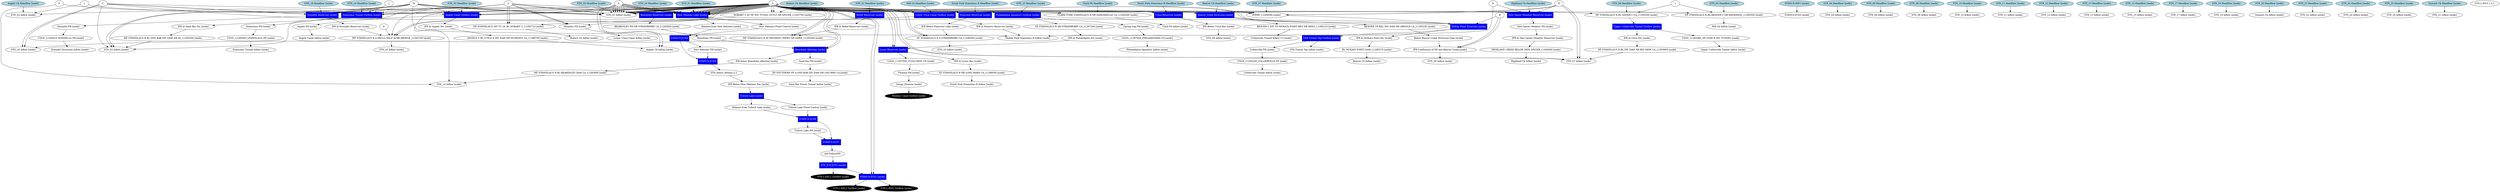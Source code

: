 // stanislaus
digraph stanislaus {
	"ANGELS C BL UTICA D DIV DAM NR MURPHYS CA_11298700 [node]" [fillcolor=white fontcolor=black shape=oval style=filled]
	"Angels Ck Headflow [node]" [fillcolor=lightblue fontcolor=black shape=oval style=filled]
	"Angels PH [node]" [fillcolor=white fontcolor=black shape=oval style=filled]
	"Angles Canal Outflow [node]" [fillcolor=blue fontcolor=white shape=rect style=filled]
	"AVERY_11294500 [node]" [fillcolor=white fontcolor=black shape=oval style=filled]
	"BEARDSLEY PH NR STRAWBERRY CA_11292820 [node]" [fillcolor=white fontcolor=black shape=oval style=filled]
	"Beardsley Reservoir [node]" [fillcolor=blue fontcolor=white shape=rect style=filled]
	"Beardsley PH [node]" [fillcolor=white fontcolor=black shape=oval style=filled]
	"BEAVER C DIV TO MCKAYS POINT RES NR ARNO_11295210 [node]" [fillcolor=white fontcolor=black shape=oval style=filled]
	"Beaver Ck Headflow [node]" [fillcolor=lightblue fontcolor=black shape=oval style=filled]
	"BEAVER CR BEL DIV DAM NR ARNOLD CA_11295230 [node]" [fillcolor=white fontcolor=black shape=oval style=filled]
	"Beaver Creek Diversion [node]" [fillcolor=blue fontcolor=white shape=rect style=filled]
	"BL MCKAYS POINT DAM_11295270 [node]" [fillcolor=white fontcolor=black shape=oval style=filled]
	"Clark Fk Headflow [node]" [fillcolor=lightblue fontcolor=black shape=oval style=filled]
	"CLARK FORK STANISLAUS R NR DARDANELLE CA_11292500 [node]" [fillcolor=white fontcolor=black shape=oval style=filled]
	"Collierville PH [node]" [fillcolor=white fontcolor=black shape=oval style=filled]
	"Donnells PH [node]" [fillcolor=white fontcolor=black shape=oval style=filled]
	"Donnells Reservoir [node]" [fillcolor=blue fontcolor=white shape=rect style=filled]
	"Gauge_Phoenix [node]" [fillcolor=white fontcolor=black shape=oval style=filled]
	"Highland Ck Headflow [node]" [fillcolor=lightblue fontcolor=black shape=oval style=filled]
	"HIGHLAND CREEK BELOW NEW SPICER_11294000 [node]" [fillcolor=white fontcolor=black shape=oval style=filled]
	"HOBART C AT NF DIV TUNNL OUTLT NR SPICER_11293700 [node]" [fillcolor=white fontcolor=black shape=oval style=filled]
	"Hobart Ck Headflow [node]" [fillcolor=lightblue fontcolor=black shape=oval style=filled]
	"IFR bl Angels Div [node]" [fillcolor=white fontcolor=black shape=oval style=filled]
	"IFR bl Donnells Reservoir [node]" [fillcolor=white fontcolor=black shape=oval style=filled]
	"IFR bl Hunters Reservoir [node]" [fillcolor=white fontcolor=black shape=oval style=filled]
	"IFR bl Lyons Res [node]" [fillcolor=white fontcolor=black shape=oval style=filled]
	"IFR bl McKays Point Div [node]" [fillcolor=white fontcolor=black shape=oval style=filled]
	"IFR bl New Spicer Meadow Reservoir [node]" [fillcolor=white fontcolor=black shape=oval style=filled]
	"IFR bl Philadelphia Div [node]" [fillcolor=white fontcolor=black shape=oval style=filled]
	"IFR bl Relief Reservoir [node]" [fillcolor=white fontcolor=black shape=oval style=filled]
	"IFR bl Sand Bar Div [node]" [fillcolor=white fontcolor=black shape=oval style=filled]
	"IFR bl Utica Div [node]" [fillcolor=white fontcolor=black shape=oval style=filled]
	"Below Beaver Creek Diversion Dam [node]" [fillcolor=white fontcolor=black shape=oval style=filled]
	"IFR Confluence of NF and Beaver Creek [node]" [fillcolor=white fontcolor=black shape=oval style=filled]
	"IFR Below New Melones Res [node]" [fillcolor=white fontcolor=black shape=oval style=filled]
	"IFR Below Pinecrest Lake [node]" [fillcolor=white fontcolor=black shape=oval style=filled]
	"IFR Below Utica Res [node]" [fillcolor=white fontcolor=black shape=oval style=filled]
	"IFR below Beardsley Afterbay [node]" [fillcolor=white fontcolor=black shape=oval style=filled]
	"JW SOUTHERN PP A SND BAR DIV DAM NR LNG BRN CA [node]" [fillcolor=white fontcolor=black shape=oval style=filled]
	"Lower Utica Canal Outflow [node]" [fillcolor=blue fontcolor=white shape=rect style=filled]
	"Lyons Reservoir [node]" [fillcolor=blue fontcolor=white shape=rect style=filled]
	"McKay Point Diversion [node]" [fillcolor=blue fontcolor=white shape=rect style=filled]
	"MF STANISLAUS R A HELLS HALF ACRE BRIDGE_11292700 [node]" [fillcolor=white fontcolor=black shape=oval style=filled]
	"MF STANISLAUS R AT KENNEDY MDWS NR DARD_11292000 [node]" [fillcolor=white fontcolor=black shape=oval style=filled]
	"MF STANISLAUS R BL BEARDSLEY DAM CA_11292900 [node]" [fillcolor=white fontcolor=black shape=oval style=filled]
	"MF STANISLAUS R BL SND BAR DIV DAM NR AV_11293200 [node]" [fillcolor=white fontcolor=black shape=oval style=filled]
	"Mill Ck Headflow [node]" [fillcolor=lightblue fontcolor=black shape=oval style=filled]
	"Murphys PH [node]" [fillcolor=white fontcolor=black shape=oval style=filled]
	"New Melones Lake [node]" [fillcolor=blue fontcolor=white shape=rect style=filled]
	"New Melones PH [node]" [fillcolor=white fontcolor=black shape=oval style=filled]
	"New Spicer Meadow Reservoir [node]" [fillcolor=blue fontcolor=white shape=rect style=filled]
	"New Spicer Meadow PH [node]" [fillcolor=white fontcolor=black shape=oval style=filled]
	"NF STANISLAUS DIV TU OL BL HOBART C_11293710 [node]" [fillcolor=white fontcolor=black shape=oval style=filled]
	"NF STANISLAUS R BL BEAVER C NR HATHAWAY_11295300 [node]" [fillcolor=white fontcolor=black shape=oval style=filled]
	"NF STANISLAUS R BL DIV DAM NR BIG MDW CA_11293600 [node]" [fillcolor=white fontcolor=black shape=oval style=filled]
	"NF STANISLAUS R BL SILVER C CA_11293500 [node]" [fillcolor=white fontcolor=black shape=oval style=filled]
	"North Fork Stanislaus R Headflow [node]" [fillcolor=lightblue fontcolor=black shape=oval style=filled]
	"Philadelphia Aquaduct Outflow [node]" [fillcolor=blue fontcolor=white shape=rect style=filled]
	"Phoenix Canal Outflow [node]" [fillcolor=black fontcolor=white shape=oval style=filled]
	"Phoenix PH [node]" [fillcolor=white fontcolor=black shape=oval style=filled]
	"Pinecrest Reservoir [node]" [fillcolor=blue fontcolor=white shape=rect style=filled]
	"Relief Reservoir [node]" [fillcolor=blue fontcolor=white shape=rect style=filled]
	"Sand Bar PH [node]" [fillcolor=white fontcolor=black shape=oval style=filled]
	"Beardsley Afterbay [node]" [fillcolor=blue fontcolor=white shape=rect style=filled]
	"SF STANISLAUS R A STRAWBERRY CA_11296500 [node]" [fillcolor=white fontcolor=black shape=oval style=filled]
	"SF STANISLAUS R NR LONG BARN CA_11298000 [node]" [fillcolor=white fontcolor=black shape=oval style=filled]
	"SF STANISLAUS R NR STRAWBERRY CA_11297200 [node]" [fillcolor=white fontcolor=black shape=oval style=filled]
	"South Fork Stanislaus R Headflow [node]" [fillcolor=lightblue fontcolor=black shape=oval style=filled]
	"Spring Gap PH [node]" [fillcolor=white fontcolor=black shape=oval style=filled]
	"STANI-N-INF1 [node]" [fillcolor=lightblue fontcolor=black shape=oval style=filled]
	"STANI-N-JUN1 [node]" [fillcolor=blue fontcolor=white shape=rect style=filled]
	"Stanislaus PH [node]" [fillcolor=white fontcolor=black shape=oval style=filled]
	"Stanislaus Tunnel Outflow [node]" [fillcolor=blue fontcolor=white shape=rect style=filled]
	"STN-L-DEL1 Outflow [node]" [fillcolor=black fontcolor=white shape=oval style=filled]
	"STN-L-DEL2 Outflow [node]" [fillcolor=black fontcolor=white shape=oval style=filled]
	"STN-L-RIV2 Outflow [node]" [fillcolor=black fontcolor=white shape=oval style=filled]
	"STN_01 Headflow [node]" [fillcolor=lightblue fontcolor=black shape=oval style=filled]
	"STN_02 Headflow [node]" [fillcolor=lightblue fontcolor=black shape=oval style=filled]
	"STN_03 Headflow [node]" [fillcolor=lightblue fontcolor=black shape=oval style=filled]
	"STN_04 Headflow [node]" [fillcolor=lightblue fontcolor=black shape=oval style=filled]
	"STN_05 Headflow [node]" [fillcolor=lightblue fontcolor=black shape=oval style=filled]
	"STN_06 Headflow [node]" [fillcolor=lightblue fontcolor=black shape=oval style=filled]
	"STN_07 Headflow [node]" [fillcolor=lightblue fontcolor=black shape=oval style=filled]
	"STN_08 Headflow [node]" [fillcolor=lightblue fontcolor=black shape=oval style=filled]
	"STN_09 Headflow [node]" [fillcolor=lightblue fontcolor=black shape=oval style=filled]
	"STN_10 Headflow [node]" [fillcolor=lightblue fontcolor=black shape=oval style=filled]
	"STN_11 Headflow [node]" [fillcolor=lightblue fontcolor=black shape=oval style=filled]
	"STN_12 Headflow [node]" [fillcolor=lightblue fontcolor=black shape=oval style=filled]
	"STN_13 Headflow [node]" [fillcolor=lightblue fontcolor=black shape=oval style=filled]
	"STN_14 Headflow [node]" [fillcolor=lightblue fontcolor=black shape=oval style=filled]
	"STN_15 Headflow [node]" [fillcolor=lightblue fontcolor=black shape=oval style=filled]
	"STN_16 Headflow [node]" [fillcolor=lightblue fontcolor=black shape=oval style=filled]
	"STN_17 Headflow [node]" [fillcolor=lightblue fontcolor=black shape=oval style=filled]
	"STN_18 Headflow [node]" [fillcolor=lightblue fontcolor=black shape=oval style=filled]
	"STN_19 Headflow [node]" [fillcolor=lightblue fontcolor=black shape=oval style=filled]
	"STN_20 Headflow [node]" [fillcolor=lightblue fontcolor=black shape=oval style=filled]
	"STN_21 Headflow [node]" [fillcolor=lightblue fontcolor=black shape=oval style=filled]
	"STN_22 Headflow [node]" [fillcolor=lightblue fontcolor=black shape=oval style=filled]
	"STN_23 Headflow [node]" [fillcolor=lightblue fontcolor=black shape=oval style=filled]
	"STN_24 Headflow [node]" [fillcolor=lightblue fontcolor=black shape=oval style=filled]
	"STN_25 Headflow [node]" [fillcolor=lightblue fontcolor=black shape=oval style=filled]
	"STN_R-N-JUN1 [node]" [fillcolor=blue fontcolor=white shape=rect style=filled]
	"Summit Ck Headflow [node]" [fillcolor=lightblue fontcolor=black shape=oval style=filled]
	"Tulloch Lake [node]" [fillcolor=blue fontcolor=white shape=rect style=filled]
	"Release from Tulloch Lake [node]" [fillcolor=white fontcolor=black shape=oval style=filled]
	"Tulloch Lake Flood Control [node]" [fillcolor=white fontcolor=black shape=oval style=filled]
	"Tulloch Lake PH [node]" [fillcolor=white fontcolor=black shape=oval style=filled]
	blwTullochPH [fillcolor=white fontcolor=black shape=oval style=filled]
	"Utica Reservoir [node]" [fillcolor=blue fontcolor=white shape=rect style=filled]
	"UPA Tunnel Tap Outflow [node]" [fillcolor=blue fontcolor=white shape=rect style=filled]
	"Upper Collierville Tunnel Outflow [node]" [fillcolor=blue fontcolor=white shape=rect style=filled]
	"USGS_11292610 DONNELLS PH [node]" [fillcolor=white fontcolor=black shape=oval style=filled]
	"USGS_11293580_NF STAN R DIV TUNNEL [node]" [fillcolor=white fontcolor=black shape=oval style=filled]
	"USGS_11295250_COLLIERVILLE PP [node]" [fillcolor=white fontcolor=black shape=oval style=filled]
	"USGS_11295505_STANISLAUS PP [node]" [fillcolor=white fontcolor=black shape=oval style=filled]
	"USGS_11297000_PHILADELPHIA CN [node]" [fillcolor=white fontcolor=black shape=oval style=filled]
	"USGS_11297500_TUOLUMNE CN [node]" [fillcolor=white fontcolor=black shape=oval style=filled]
	"Release from New Melones [node]" [fillcolor=white fontcolor=black shape=oval style=filled]
	"New Melones Flood Control [node]" [fillcolor=white fontcolor=black shape=oval style=filled]
	"STN_below_Melons.2.2" [fillcolor=white fontcolor=black shape=oval style=filled]
	"STN-L-RIV2.1.2.1" [fillcolor=white fontcolor=black shape=oval style=filled]
	"STANI-N-JUN4" [fillcolor=blue fontcolor=white shape=rect style=filled]
	"STANI-N-JUN5" [fillcolor=blue fontcolor=white shape=rect style=filled]
	"STANI-N-JUN6" [fillcolor=blue fontcolor=white shape=rect style=filled]
	"STANI-N-JUN7" [fillcolor=blue fontcolor=white shape=rect style=filled]
	"Angles Canal Outflow [node]" -> "Angels PH [node]"
	"Angels PH [node]" -> "Angels Canal Inflow [node]"
	"Angles Canal Outflow [node]" -> "IFR bl Angels Div [node]"
	"Beaver Creek Diversion [node]" -> "BEAVER CR BEL DIV DAM NR ARNOLD CA_11295230 [node]"
	"Collierville PH [node]" -> "USGS_11295250_COLLIERVILLE PP [node]"
	"Donnells Reservoir [node]" -> "Donnells PH [node]"
	"Donnells PH [node]" -> "USGS_11292610 DONNELLS PH [node]"
	"Donnells Reservoir [node]" -> "IFR bl Donnells Reservoir [node]"
	"Phoenix PH [node]" -> "Gauge_Phoenix [node]"
	"IFR bl Angels Div [node]" -> "ANGELS C BL UTICA D DIV DAM NR MURPHYS CA_11298700 [node]"
	"IFR bl New Spicer Meadow Reservoir [node]" -> "HIGHLAND CREEK BELOW NEW SPICER_11294000 [node]"
	"Philadelphia Aquaduct Outflow [node]" -> "SF STANISLAUS R NR STRAWBERRY CA_11297200 [node]"
	"Upper Collierville Tunnel Outflow [node]" -> "IFR bl Utica Div [node]"
	"Beaver Creek Diversion [node]" -> "BEAVER C DIV TO MCKAYS POINT RES NR ARNO_11295210 [node]"
	"McKay Point Diversion [node]" -> "UPA Tunnel Tap Outflow [node]"
	"Lower Utica Canal Outflow [node]" -> "IFR bl Hunters Reservoir [node]"
	"IFR bl McKays Point Div [node]" -> "BL MCKAYS POINT DAM_11295270 [node]"
	"Murphys PH [node]" -> "Lower Utica Canal Inflow [node]"
	"New Spicer Meadow Reservoir [node]" -> "New Spicer Meadow PH [node]"
	"New Spicer Meadow PH [node]" -> "IFR bl New Spicer Meadow Reservoir [node]"
	"Philadelphia Aquaduct Outflow [node]" -> "Spring Gap PH [node]"
	"Lyons Reservoir [node]" -> "USGS_11297500_TUOLUMNE CN [node]"
	"Pinecrest Reservoir [node]" -> "IFR Below Pinecrest Lake [node]"
	"Relief Reservoir [node]" -> "IFR bl Relief Reservoir [node]"
	"Sand Bar PH [node]" -> "JW SOUTHERN PP A SND BAR DIV DAM NR LNG BRN CA [node]"
	"Beardsley Afterbay [node]" -> "Sand Bar PH [node]"
	"BEARDSLEY PH NR STRAWBERRY CA_11292820 [node]" -> "Beardsley PH [node]"
	"USGS_11297500_TUOLUMNE CN [node]" -> "Phoenix PH [node]"
	"Spring Gap PH [node]" -> "USGS_11297000_PHILADELPHIA CN [node]"
	"Stanislaus PH [node]" -> "USGS_11295505_STANISLAUS PP [node]"
	"Stanislaus Tunnel Outflow [node]" -> "Stanislaus PH [node]"
	"STN_04 Headflow [node]" -> "STN_04 Inflow [node]"
	"McKay Point Diversion [node]" -> "IFR bl McKays Point Div [node]"
	"STN_06 Headflow [node]" -> "STN_06 Inflow [node]"
	"STN_08 Headflow [node]" -> "STN_08 Inflow [node]"
	"IFR bl Utica Div [node]" -> "NF STANISLAUS R BL DIV DAM NR BIG MDW CA_11293600 [node]"
	"STN_10 Headflow [node]" -> "STN_10 Inflow [node]"
	"Utica Reservoir [node]" -> "IFR Below Utica Res [node]"
	"IFR Below Utica Res [node]" -> "STN_09 Inflow [node]"
	"STN_11 Headflow [node]" -> "STN_11 Inflow [node]"
	"STN_12 Headflow [node]" -> "STN_12 Inflow [node]"
	"STN_13 Headflow [node]" -> "STN_13 Inflow [node]"
	"Beardsley Afterbay [node]" -> "IFR below Beardsley Afterbay [node]"
	"IFR below Beardsley Afterbay [node]" -> "MF STANISLAUS R BL BEARDSLEY DAM CA_11292900 [node]"
	"STN_15 Headflow [node]" -> "STN_15 Inflow [node]"
	"Beardsley Reservoir [node]" -> "BEARDSLEY PH NR STRAWBERRY CA_11292820 [node]"
	"MF STANISLAUS R A HELLS HALF ACRE BRIDGE_11292700 [node]" -> "STN_16 Inflow [node]"
	"STN_17 Headflow [node]" -> "STN_17 Inflow [node]"
	"STN_19 Headflow [node]" -> "STN_19 Inflow [node]"
	"STN_20 Headflow [node]" -> "Summit Ck Inflow [node]"
	"STN_22 Headflow [node]" -> "STN_22 Inflow [node]"
	"SF STANISLAUS R NR STRAWBERRY CA_11297200 [node]" -> "IFR bl Philadelphia Div [node]"
	"SF STANISLAUS R A STRAWBERRY CA_11296500 [node]" -> "STN_23 Inflow [node]"
	"STN_24 Headflow [node]" -> "STN_24 Inflow [node]"
	"STN_25 Headflow [node]" -> "STN_25 Inflow [node]"
	"Summit Ck Headflow [node]" -> "STN_21 Inflow [node]"
	"UPA Tunnel Tap Outflow [node]" -> "UPA Tunnel Tap Inflow [node]"
	"UPA Tunnel Tap Outflow [node]" -> "Collierville PH [node]"
	"NF STANISLAUS R BL SILVER C CA_11293500 [node]" -> "Upper Collierville Tunnel Outflow [node]"
	"CLARK FORK STANISLAUS R NR DARDANELLE CA_11292500 [node]" -> "Clark Fk Inflow [node]"
	"HIGHLAND CREEK BELOW NEW SPICER_11294000 [node]" -> "Highland Ck Inflow [node]"
	"NF STANISLAUS DIV TU OL BL HOBART C_11293710 [node]" -> "Hobart Ck Inflow [node]"
	"Stanislaus Tunnel Outflow [node]" -> "IFR bl Sand Bar Div [node]"
	"IFR bl Sand Bar Div [node]" -> "MF STANISLAUS R BL SND BAR DIV DAM NR AV_11293200 [node]"
	"BL MCKAYS POINT DAM_11295270 [node]" -> "Beaver Ck Inflow [node]"
	"IFR Confluence of NF and Beaver Creek [node]" -> "STN_05 Inflow [node]"
	"NF STANISLAUS R BL BEAVER C NR HATHAWAY_11295300 [node]" -> "Mill Ck Inflow [node]"
	"Gauge_Phoenix [node]" -> "Phoenix Canal Outflow [node]"
	"Lyons Reservoir [node]" -> "IFR bl Lyons Res [node]"
	"IFR bl Lyons Res [node]" -> "SF STANISLAUS R NR LONG BARN CA_11298000 [node]"
	"SF STANISLAUS R NR LONG BARN CA_11298000 [node]" -> "South Fork Stanislaus R Inflow [node]"
	"STANI-N-JUN1 [node]" -> "STN-L-DEL2 Outflow [node]"
	"BEAVER CR BEL DIV DAM NR ARNOLD CA_11295230 [node]" -> "Below Beaver Creek Diversion Dam [node]"
	"STANI-N-JUN1 [node]" -> "STN-L-RIV2 Outflow [node]"
	"STANI-N-INF1 [node]" -> "STANI-N-JUN3 [node]"
	"STANI-N-JUN5" -> "STN_below_Melons.2.2"
	"STN_below_Melons.2.2" -> "IFR Below New Melones Res [node]"
	"STN_R-N-JUN1 [node]" -> "STN-L-DEL1 Outflow [node]"
	"STANI-N-JUN6" -> "STANI-N-JUN7"
	"STANI-N-JUN7" -> blwTullochPH
	blwTullochPH -> "STN_R-N-JUN1 [node]"
	"USGS_11293580_NF STAN R DIV TUNNEL [node]" -> "Upper Collierville Tunnel Inflow [node]"
	"USGS_11292610 DONNELLS PH [node]" -> "Donnells Diversion Inflow [node]"
	"BEAVER C DIV TO MCKAYS POINT RES NR ARNO_11295210 [node]" -> "Collierville Tunnel Inflow (1) [node]"
	"USGS_11295250_COLLIERVILLE PP [node]" -> "Collierville Tunnel Inflow [node]"
	"USGS_11297000_PHILADELPHIA CN [node]" -> "Philadelphia Aqueduct Inflow [node]"
	"JW SOUTHERN PP A SND BAR DIV DAM NR LNG BRN CA [node]" -> "Sand Bar Power Tunnel Inflow [node]"
	"USGS_11295505_STANISLAUS PP [node]" -> "Stanislaus Tunnel Inflow [node]"
	"Upper Collierville Tunnel Outflow [node]" -> "USGS_11293580_NF STAN R DIV TUNNEL [node]"
	"ANGELS C BL UTICA D DIV DAM NR MURPHYS CA_11298700 [node]" -> "Angels Ck Inflow [node]"
	A -> "Angels Ck Inflow [node]"
	A -> "Angels Ck Inflow [node]"
	A -> "STN_01 Inflow [node]"
	A -> "STN_01 Inflow [node]"
	A -> "STN_01 Inflow [node]"
	A -> "STN_01 Inflow [node]"
	A -> "STN_01 Inflow [node]"
	A -> "STN_01 Inflow [node]"
	B -> "IFR Confluence of NF and Beaver Creek [node]"
	B -> "IFR Confluence of NF and Beaver Creek [node]"
	"MF STANISLAUS R AT KENNEDY MDWS NR DARD_11292000 [node]" -> "STN_18 Inflow [node]"
	C -> "STN_18 Inflow [node]"
	C -> "STN_18 Inflow [node]"
	U -> "STN_03 Inflow [node]"
	C -> "STN_03 Inflow [node]"
	B -> "McKay Point Diversion [node]"
	C -> "McKay Point Diversion [node]"
	U -> "MF STANISLAUS R A HELLS HALF ACRE BRIDGE_11292700 [node]"
	D -> "MF STANISLAUS R A HELLS HALF ACRE BRIDGE_11292700 [node]"
	H -> "STN_07 Inflow [node]"
	H -> "STN_07 Inflow [node]"
	N -> "New Spicer Meadow Reservoir [node]"
	H -> "New Spicer Meadow Reservoir [node]"
	"Angels Ck Headflow [node]" -> "STN_02 Inflow [node]"
	M -> "STN_02 Inflow [node]"
	L -> "STN_02 Inflow [node]"
	"MF STANISLAUS R BL SND BAR DIV DAM NR AV_11293200 [node]" -> "STN_03 Inflow [node]"
	M -> "STN_03 Inflow [node]"
	M -> "STN_03 Inflow [node]"
	"IFR bl Hunters Reservoir [node]" -> "Middle Fork Stanislaus R Inflow [node]"
	N -> "Middle Fork Stanislaus R Inflow [node]"
	M -> "Middle Fork Stanislaus R Inflow [node]"
	"MF STANISLAUS R BL BEARDSLEY DAM CA_11292900 [node]" -> "STN_14 Inflow [node]"
	U -> "STN_14 Inflow [node]"
	P -> "STN_14 Inflow [node]"
	J -> "Stanislaus Tunnel Outflow [node]"
	S -> "Stanislaus Tunnel Outflow [node]"
	S -> "STN_01 Inflow [node]"
	S -> "STN_01 Inflow [node]"
	"Below Beaver Creek Diversion Dam [node]" -> "IFR Confluence of NF and Beaver Creek [node]"
	"STN_R-N-JUN1 [node]" -> "STANI-N-JUN1 [node]"
	S -> "STANI-N-JUN1 [node]"
	S -> "STANI-N-JUN1 [node]"
	U -> "STN_01 Inflow [node]"
	S -> "STN_01 Inflow [node]"
	"STN_01 Headflow [node]" -> "New Melones Lake [node]"
	A -> "New Melones Lake [node]"
	S -> "New Melones Lake [node]"
	A -> "New Melones Lake [node]"
	S -> "New Melones Lake [node]"
	A -> "New Melones Lake [node]"
	S -> "New Melones Lake [node]"
	A -> "New Melones Lake [node]"
	S -> "New Melones Lake [node]"
	A -> "New Melones Lake [node]"
	S -> "New Melones Lake [node]"
	A -> "New Melones Lake [node]"
	S -> "New Melones Lake [node]"
	S -> "New Melones Lake [node]"
	S -> "New Melones Lake [node]"
	S -> "New Melones Lake [node]"
	S -> "New Melones Lake [node]"
	S -> "New Melones Lake [node]"
	S -> "New Melones Lake [node]"
	U -> "New Melones Lake [node]"
	S -> "New Melones Lake [node]"
	S -> "New Melones Lake [node]"
	S -> "New Melones Lake [node]"
	"STN_02 Headflow [node]" -> "Angles Canal Outflow [node]"
	A -> "Angles Canal Outflow [node]"
	S -> "Angles Canal Outflow [node]"
	M -> "Angles Canal Outflow [node]"
	S -> "Angles Canal Outflow [node]"
	L -> "Angles Canal Outflow [node]"
	S -> "Angles Canal Outflow [node]"
	"STN_03 Headflow [node]" -> "STN_01 Inflow [node]"
	U -> "STN_01 Inflow [node]"
	S -> "STN_01 Inflow [node]"
	C -> "STN_01 Inflow [node]"
	S -> "STN_01 Inflow [node]"
	M -> "STN_01 Inflow [node]"
	S -> "STN_01 Inflow [node]"
	M -> "STN_01 Inflow [node]"
	S -> "STN_01 Inflow [node]"
	M -> "STN_01 Inflow [node]"
	S -> "STN_01 Inflow [node]"
	"Mill Ck Headflow [node]" -> "Lower Utica Canal Outflow [node]"
	S -> "Lower Utica Canal Outflow [node]"
	S -> "Lower Utica Canal Outflow [node]"
	"STN_05 Headflow [node]" -> "NF STANISLAUS R BL BEAVER C NR HATHAWAY_11295300 [node]"
	I -> "NF STANISLAUS R BL BEAVER C NR HATHAWAY_11295300 [node]"
	S -> "NF STANISLAUS R BL BEAVER C NR HATHAWAY_11295300 [node]"
	"AVERY_11294500 [node]" -> "McKay Point Diversion [node]"
	S -> "McKay Point Diversion [node]"
	S -> "McKay Point Diversion [node]"
	"STN_07 Headflow [node]" -> "AVERY_11294500 [node]"
	S -> "AVERY_11294500 [node]"
	S -> "AVERY_11294500 [node]"
	H -> "AVERY_11294500 [node]"
	S -> "AVERY_11294500 [node]"
	H -> "AVERY_11294500 [node]"
	S -> "AVERY_11294500 [node]"
	"NF STANISLAUS R BL DIV DAM NR BIG MDW CA_11293600 [node]" -> "STN_07 Inflow [node]"
	S -> "STN_07 Inflow [node]"
	S -> "STN_07 Inflow [node]"
	"STN_09 Headflow [node]" -> "NF STANISLAUS R BL SILVER C CA_11293500 [node]"
	I -> "NF STANISLAUS R BL SILVER C CA_11293500 [node]"
	S -> "NF STANISLAUS R BL SILVER C CA_11293500 [node]"
	"North Fork Stanislaus R Headflow [node]" -> "Utica Reservoir [node]"
	S -> "Utica Reservoir [node]"
	S -> "Utica Reservoir [node]"
	"Highland Ck Headflow [node]" -> "New Spicer Meadow Reservoir [node]"
	S -> "New Spicer Meadow Reservoir [node]"
	S -> "New Spicer Meadow Reservoir [node]"
	"Hobart Ck Headflow [node]" -> "HOBART C AT NF DIV TUNNL OUTLT NR SPICER_11293700 [node]"
	S -> "HOBART C AT NF DIV TUNNL OUTLT NR SPICER_11293700 [node]"
	S -> "HOBART C AT NF DIV TUNNL OUTLT NR SPICER_11293700 [node]"
	"Beaver Ck Headflow [node]" -> "Beaver Creek Diversion [node]"
	S -> "Beaver Creek Diversion [node]"
	S -> "Beaver Creek Diversion [node]"
	"STN_14 Headflow [node]" -> "Stanislaus Tunnel Outflow [node]"
	M -> "Stanislaus Tunnel Outflow [node]"
	S -> "Stanislaus Tunnel Outflow [node]"
	U -> "Stanislaus Tunnel Outflow [node]"
	S -> "Stanislaus Tunnel Outflow [node]"
	P -> "Stanislaus Tunnel Outflow [node]"
	S -> "Stanislaus Tunnel Outflow [node]"
	"Beardsley PH [node]" -> "Beardsley Afterbay [node]"
	S -> "Beardsley Afterbay [node]"
	S -> "Beardsley Afterbay [node]"
	"STN_16 Headflow [node]" -> "Beardsley Reservoir [node]"
	M -> "Beardsley Reservoir [node]"
	S -> "Beardsley Reservoir [node]"
	"IFR bl Donnells Reservoir [node]" -> "MF STANISLAUS R A HELLS HALF ACRE BRIDGE_11292700 [node]"
	S -> "MF STANISLAUS R A HELLS HALF ACRE BRIDGE_11292700 [node]"
	S -> "MF STANISLAUS R A HELLS HALF ACRE BRIDGE_11292700 [node]"
	"STN_18 Headflow [node]" -> "Donnells Reservoir [node]"
	M -> "Donnells Reservoir [node]"
	S -> "Donnells Reservoir [node]"
	C -> "Donnells Reservoir [node]"
	S -> "Donnells Reservoir [node]"
	C -> "Donnells Reservoir [node]"
	S -> "Donnells Reservoir [node]"
	"Clark Fk Headflow [node]" -> "CLARK FORK STANISLAUS R NR DARDANELLE CA_11292500 [node]"
	S -> "CLARK FORK STANISLAUS R NR DARDANELLE CA_11292500 [node]"
	S -> "CLARK FORK STANISLAUS R NR DARDANELLE CA_11292500 [node]"
	"STN_21 Headflow [node]" -> "Relief Reservoir [node]"
	S -> "Relief Reservoir [node]"
	S -> "Relief Reservoir [node]"
	"IFR bl Philadelphia Div [node]" -> "Lyons Reservoir [node]"
	S -> "Lyons Reservoir [node]"
	S -> "Lyons Reservoir [node]"
	"STN_23 Headflow [node]" -> "Philadelphia Aquaduct Outflow [node]"
	S -> "Philadelphia Aquaduct Outflow [node]"
	S -> "Philadelphia Aquaduct Outflow [node]"
	"IFR Below Pinecrest Lake [node]" -> "SF STANISLAUS R A STRAWBERRY CA_11296500 [node]"
	S -> "SF STANISLAUS R A STRAWBERRY CA_11296500 [node]"
	S -> "SF STANISLAUS R A STRAWBERRY CA_11296500 [node]"
	"South Fork Stanislaus R Headflow [node]" -> "Pinecrest Reservoir [node]"
	S -> "Pinecrest Reservoir [node]"
	S -> "Pinecrest Reservoir [node]"
	"IFR bl Relief Reservoir [node]" -> "MF STANISLAUS R AT KENNEDY MDWS NR DARD_11292000 [node]"
	S -> "MF STANISLAUS R AT KENNEDY MDWS NR DARD_11292000 [node]"
	S -> "MF STANISLAUS R AT KENNEDY MDWS NR DARD_11292000 [node]"
	"Lower Utica Canal Outflow [node]" -> "Murphys PH [node]"
	U -> "Murphys PH [node]"
	U -> "Murphys PH [node]"
	"HOBART C AT NF DIV TUNNL OUTLT NR SPICER_11293700 [node]" -> "NF STANISLAUS DIV TU OL BL HOBART C_11293710 [node]"
	U -> "NF STANISLAUS DIV TU OL BL HOBART C_11293710 [node]"
	U -> "NF STANISLAUS DIV TU OL BL HOBART C_11293710 [node]"
	"New Melones Lake [node]" -> "Release from New Melones [node]"
	"New Melones Lake [node]" -> "New Melones Flood Control [node]"
	"Release from New Melones [node]" -> "STANI-N-JUN4"
	"New Melones Flood Control [node]" -> "STANI-N-JUN4"
	"STANI-N-JUN4" -> "New Melones PH [node]"
	"New Melones PH [node]" -> "STANI-N-JUN5"
	"Tulloch Lake [node]" -> "Release from Tulloch Lake [node]"
	"Tulloch Lake [node]" -> "Tulloch Lake Flood Control [node]"
	"Release from Tulloch Lake [node]" -> "STANI-N-JUN6"
	"Tulloch Lake Flood Control [node]" -> "STANI-N-JUN6"
	"STANI-N-JUN6" -> "Tulloch Lake PH [node]"
	"Tulloch Lake PH [node]" -> "STANI-N-JUN7"
	"STANI-N-JUN4" -> "STANI-N-JUN5"
	"IFR Below New Melones Res [node]" -> "Tulloch Lake [node]"
}

